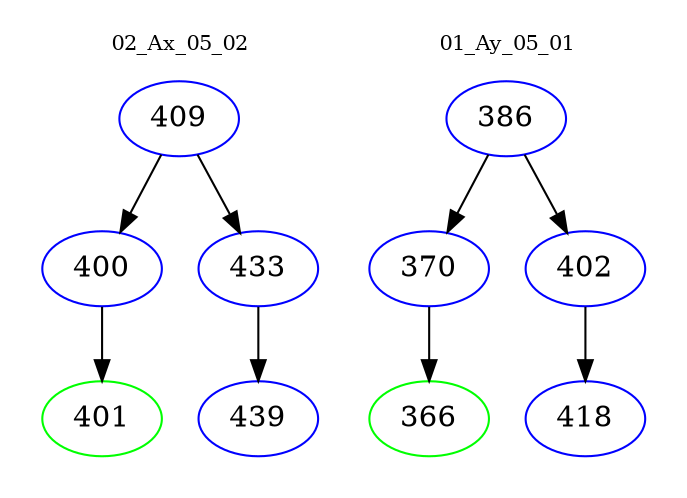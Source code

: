 digraph{
subgraph cluster_0 {
color = white
label = "02_Ax_05_02";
fontsize=10;
T0_409 [label="409", color="blue"]
T0_409 -> T0_400 [color="black"]
T0_400 [label="400", color="blue"]
T0_400 -> T0_401 [color="black"]
T0_401 [label="401", color="green"]
T0_409 -> T0_433 [color="black"]
T0_433 [label="433", color="blue"]
T0_433 -> T0_439 [color="black"]
T0_439 [label="439", color="blue"]
}
subgraph cluster_1 {
color = white
label = "01_Ay_05_01";
fontsize=10;
T1_386 [label="386", color="blue"]
T1_386 -> T1_370 [color="black"]
T1_370 [label="370", color="blue"]
T1_370 -> T1_366 [color="black"]
T1_366 [label="366", color="green"]
T1_386 -> T1_402 [color="black"]
T1_402 [label="402", color="blue"]
T1_402 -> T1_418 [color="black"]
T1_418 [label="418", color="blue"]
}
}
